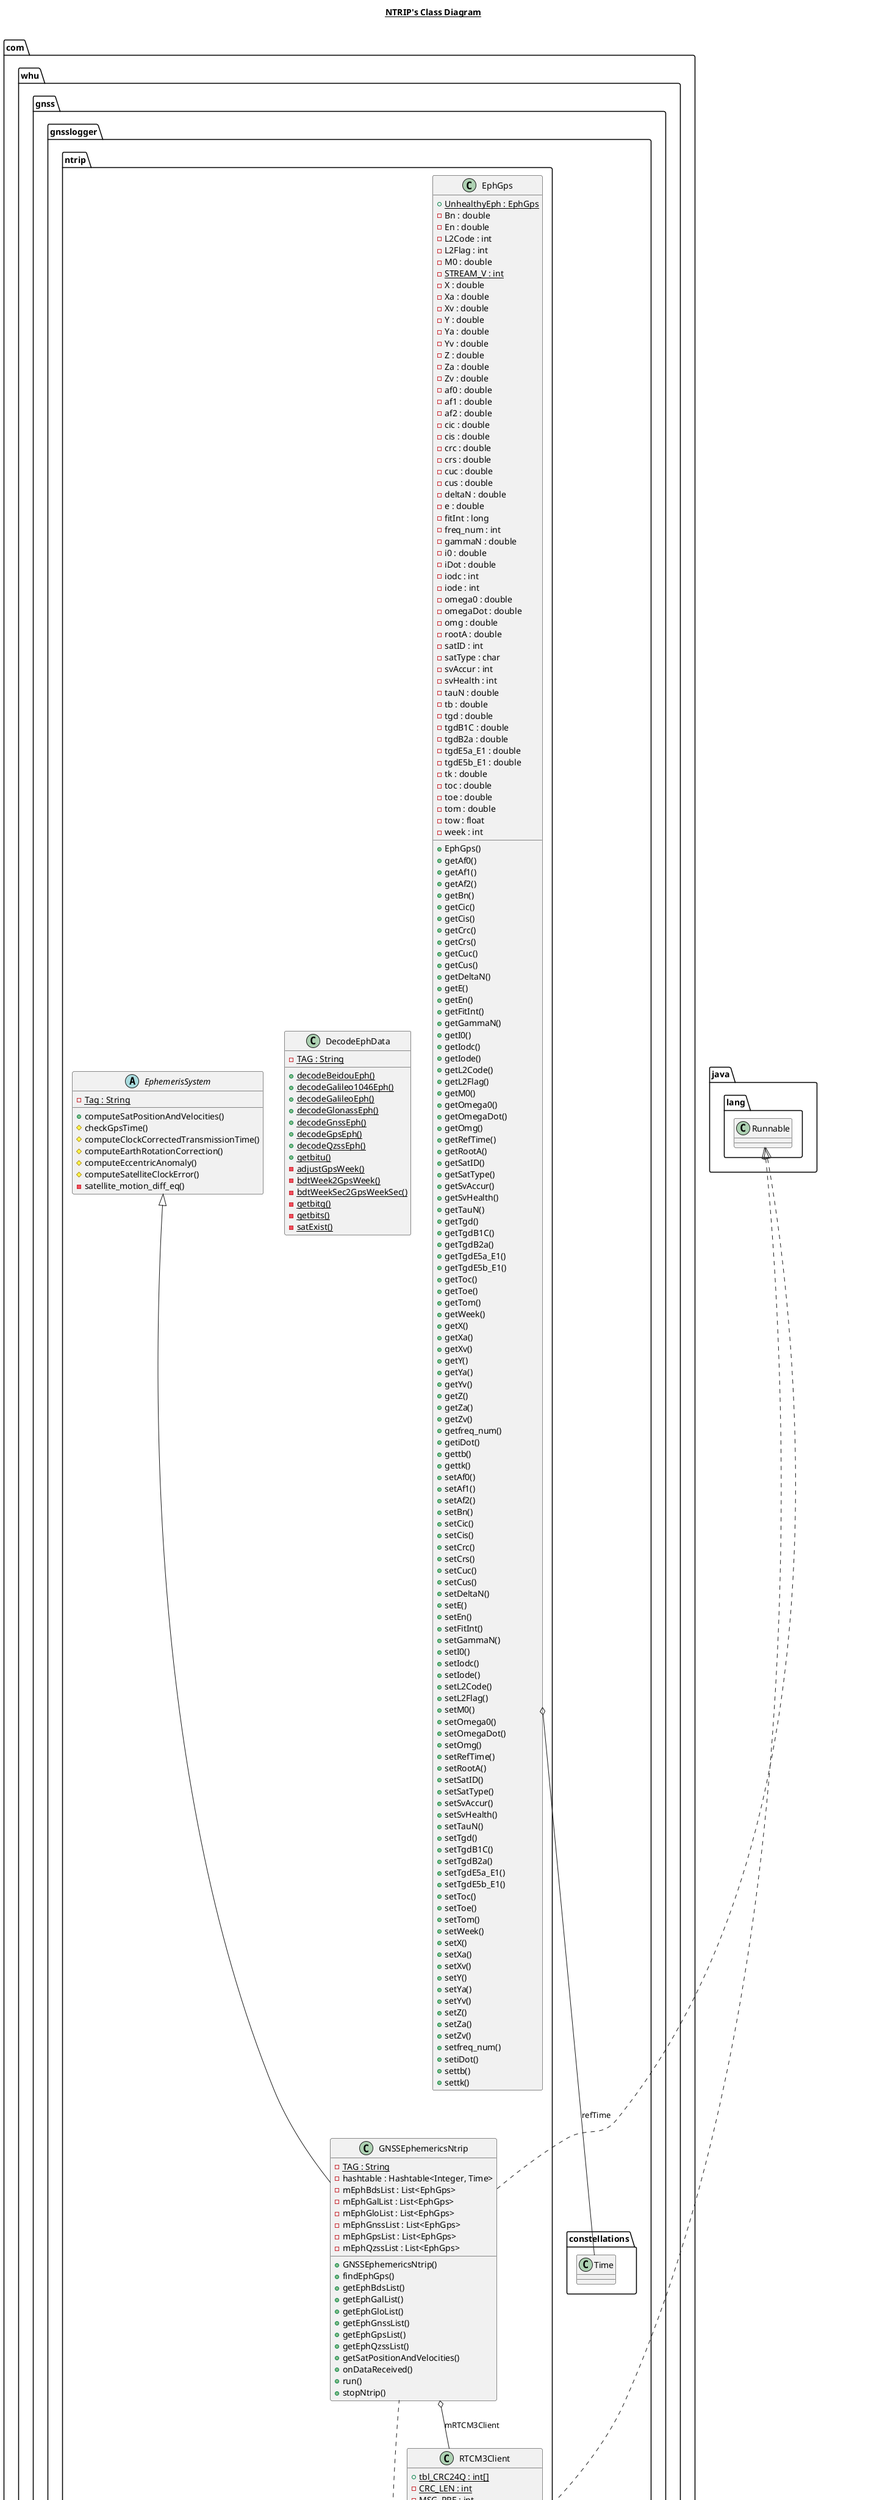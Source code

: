 @startuml

title __NTRIP's Class Diagram__\n

  namespace com.whu.gnss.gnsslogger {
    namespace ntrip {
      class com.whu.gnss.gnsslogger.ntrip.DecodeEphData {
          {static} - TAG : String
          {static} + decodeBeidouEph()
          {static} + decodeGalileo1046Eph()
          {static} + decodeGalileoEph()
          {static} + decodeGlonassEph()
          {static} + decodeGnssEph()
          {static} + decodeGpsEph()
          {static} + decodeQzssEph()
          {static} + getbitu()
          {static} - adjustGpsWeek()
          {static} - bdtWeek2GpsWeek()
          {static} - bdtWeekSec2GpsWeekSec()
          {static} - getbitg()
          {static} - getbits()
          {static} - satExist()
      }
    }
  }
  

  namespace com.whu.gnss.gnsslogger {
    namespace ntrip {
      class com.whu.gnss.gnsslogger.ntrip.EphGps {
          {static} + UnhealthyEph : EphGps
          - Bn : double
          - En : double
          - L2Code : int
          - L2Flag : int
          - M0 : double
          {static} - STREAM_V : int
          - X : double
          - Xa : double
          - Xv : double
          - Y : double
          - Ya : double
          - Yv : double
          - Z : double
          - Za : double
          - Zv : double
          - af0 : double
          - af1 : double
          - af2 : double
          - cic : double
          - cis : double
          - crc : double
          - crs : double
          - cuc : double
          - cus : double
          - deltaN : double
          - e : double
          - fitInt : long
          - freq_num : int
          - gammaN : double
          - i0 : double
          - iDot : double
          - iodc : int
          - iode : int
          - omega0 : double
          - omegaDot : double
          - omg : double
          - rootA : double
          - satID : int
          - satType : char
          - svAccur : int
          - svHealth : int
          - tauN : double
          - tb : double
          - tgd : double
          - tgdB1C : double
          - tgdB2a : double
          - tgdE5a_E1 : double
          - tgdE5b_E1 : double
          - tk : double
          - toc : double
          - toe : double
          - tom : double
          - tow : float
          - week : int
          + EphGps()
          + getAf0()
          + getAf1()
          + getAf2()
          + getBn()
          + getCic()
          + getCis()
          + getCrc()
          + getCrs()
          + getCuc()
          + getCus()
          + getDeltaN()
          + getE()
          + getEn()
          + getFitInt()
          + getGammaN()
          + getI0()
          + getIodc()
          + getIode()
          + getL2Code()
          + getL2Flag()
          + getM0()
          + getOmega0()
          + getOmegaDot()
          + getOmg()
          + getRefTime()
          + getRootA()
          + getSatID()
          + getSatType()
          + getSvAccur()
          + getSvHealth()
          + getTauN()
          + getTgd()
          + getTgdB1C()
          + getTgdB2a()
          + getTgdE5a_E1()
          + getTgdE5b_E1()
          + getToc()
          + getToe()
          + getTom()
          + getWeek()
          + getX()
          + getXa()
          + getXv()
          + getY()
          + getYa()
          + getYv()
          + getZ()
          + getZa()
          + getZv()
          + getfreq_num()
          + getiDot()
          + gettb()
          + gettk()
          + setAf0()
          + setAf1()
          + setAf2()
          + setBn()
          + setCic()
          + setCis()
          + setCrc()
          + setCrs()
          + setCuc()
          + setCus()
          + setDeltaN()
          + setE()
          + setEn()
          + setFitInt()
          + setGammaN()
          + setI0()
          + setIodc()
          + setIode()
          + setL2Code()
          + setL2Flag()
          + setM0()
          + setOmega0()
          + setOmegaDot()
          + setOmg()
          + setRefTime()
          + setRootA()
          + setSatID()
          + setSatType()
          + setSvAccur()
          + setSvHealth()
          + setTauN()
          + setTgd()
          + setTgdB1C()
          + setTgdB2a()
          + setTgdE5a_E1()
          + setTgdE5b_E1()
          + setToc()
          + setToe()
          + setTom()
          + setWeek()
          + setX()
          + setXa()
          + setXv()
          + setY()
          + setYa()
          + setYv()
          + setZ()
          + setZa()
          + setZv()
          + setfreq_num()
          + setiDot()
          + settb()
          + settk()
      }
    }
  }
  

  namespace com.whu.gnss.gnsslogger {
    namespace ntrip {
      abstract class com.whu.gnss.gnsslogger.ntrip.EphemerisSystem {
          {static} - Tag : String
          + computeSatPositionAndVelocities()
          # checkGpsTime()
          # computeClockCorrectedTransmissionTime()
          # computeEarthRotationCorrection()
          # computeEccentricAnomaly()
          # computeSatelliteClockError()
          - satellite_motion_diff_eq()
      }
    }
  }
  

  namespace com.whu.gnss.gnsslogger {
    namespace ntrip {
      class com.whu.gnss.gnsslogger.ntrip.GNSSEphemericsNtrip {
          {static} - TAG : String
          - hashtable : Hashtable<Integer, Time>
          - mEphBdsList : List<EphGps>
          - mEphGalList : List<EphGps>
          - mEphGloList : List<EphGps>
          - mEphGnssList : List<EphGps>
          - mEphGpsList : List<EphGps>
          - mEphQzssList : List<EphGps>
          + GNSSEphemericsNtrip()
          + findEphGps()
          + getEphBdsList()
          + getEphGalList()
          + getEphGloList()
          + getEphGnssList()
          + getEphGpsList()
          + getEphQzssList()
          + getSatPositionAndVelocities()
          + onDataReceived()
          + run()
          + stopNtrip()
      }
    }
  }
  

  namespace com.whu.gnss.gnsslogger {
    namespace ntrip {
      class com.whu.gnss.gnsslogger.ntrip.RTCM3Client {
          {static} + tbl_CRC24Q : int[]
          {static} - CRC_LEN : int
          {static} - MSG_PRE : int
          {static} - PRE_LEN : int
          {static} - TAG : String
          - host : String
          - inputstream : InputStream
          - mountpoint : String
          - outputstream : OutputStream
          - password : String
          - port : int
          - socket : Socket
          - username : String
          + RTCM3Client()
          {static} + getbitu()
          {static} + rtk_crc24q()
          + run()
          + stop()
          - ToBase64()
      }
    }
  }
  

  namespace com.whu.gnss.gnsslogger {
    namespace ntrip {
      interface com.whu.gnss.gnsslogger.ntrip.RTCM3ClientListener {
          {abstract} + onDataReceived()
      }
    }
  }
  

  com.whu.gnss.gnsslogger.ntrip.EphGps o-- com.whu.gnss.gnsslogger.constellations.Time : refTime
  com.whu.gnss.gnsslogger.ntrip.GNSSEphemericsNtrip .up.|> com.whu.gnss.gnsslogger.ntrip.RTCM3ClientListener
  com.whu.gnss.gnsslogger.ntrip.GNSSEphemericsNtrip .up.|> java.lang.Runnable
  com.whu.gnss.gnsslogger.ntrip.GNSSEphemericsNtrip -up-|> com.whu.gnss.gnsslogger.ntrip.EphemerisSystem
  com.whu.gnss.gnsslogger.ntrip.GNSSEphemericsNtrip o-- com.whu.gnss.gnsslogger.ntrip.RTCM3Client : mRTCM3Client
  com.whu.gnss.gnsslogger.ntrip.RTCM3Client .up.|> java.lang.Runnable
  com.whu.gnss.gnsslogger.ntrip.RTCM3Client o-- com.whu.gnss.gnsslogger.ntrip.RTCM3ClientListener : mRTCM3ClientListener


right footer


PlantUML diagram generated by SketchIt! (https://bitbucket.org/pmesmeur/sketch.it)
For more information about this tool, please contact philippe.mesmeur@gmail.com
endfooter

@enduml
